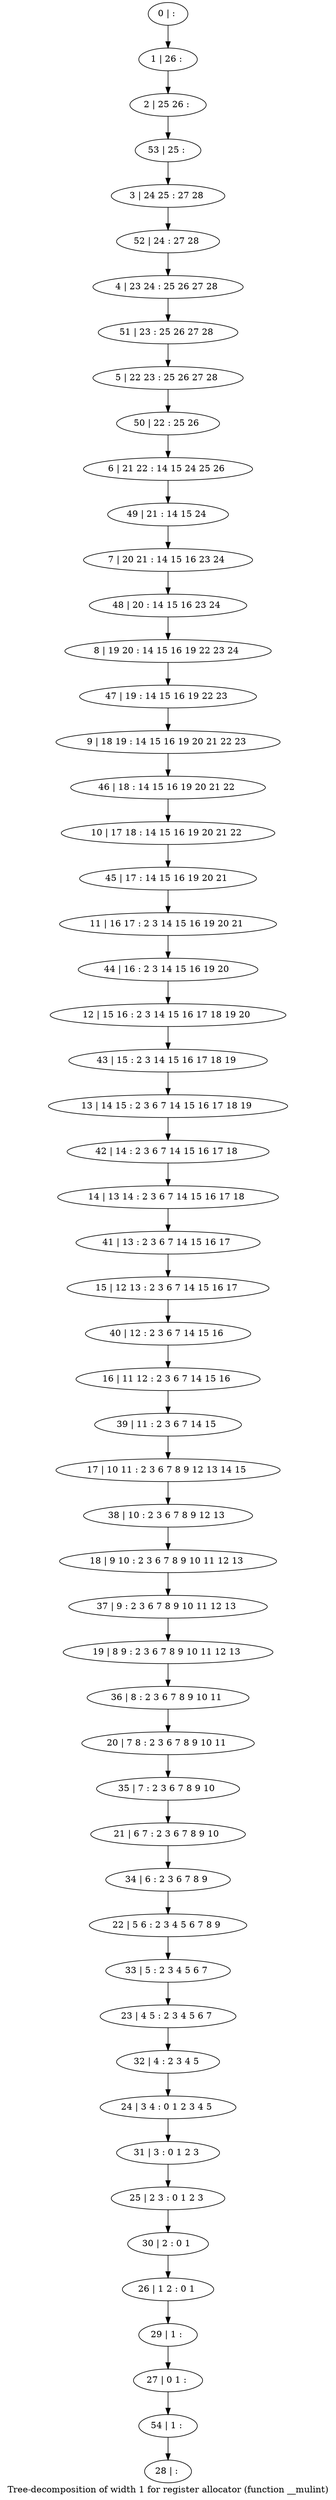 digraph G {
graph [label="Tree-decomposition of width 1 for register allocator (function __mulint)"]
0[label="0 | : "];
1[label="1 | 26 : "];
2[label="2 | 25 26 : "];
3[label="3 | 24 25 : 27 28 "];
4[label="4 | 23 24 : 25 26 27 28 "];
5[label="5 | 22 23 : 25 26 27 28 "];
6[label="6 | 21 22 : 14 15 24 25 26 "];
7[label="7 | 20 21 : 14 15 16 23 24 "];
8[label="8 | 19 20 : 14 15 16 19 22 23 24 "];
9[label="9 | 18 19 : 14 15 16 19 20 21 22 23 "];
10[label="10 | 17 18 : 14 15 16 19 20 21 22 "];
11[label="11 | 16 17 : 2 3 14 15 16 19 20 21 "];
12[label="12 | 15 16 : 2 3 14 15 16 17 18 19 20 "];
13[label="13 | 14 15 : 2 3 6 7 14 15 16 17 18 19 "];
14[label="14 | 13 14 : 2 3 6 7 14 15 16 17 18 "];
15[label="15 | 12 13 : 2 3 6 7 14 15 16 17 "];
16[label="16 | 11 12 : 2 3 6 7 14 15 16 "];
17[label="17 | 10 11 : 2 3 6 7 8 9 12 13 14 15 "];
18[label="18 | 9 10 : 2 3 6 7 8 9 10 11 12 13 "];
19[label="19 | 8 9 : 2 3 6 7 8 9 10 11 12 13 "];
20[label="20 | 7 8 : 2 3 6 7 8 9 10 11 "];
21[label="21 | 6 7 : 2 3 6 7 8 9 10 "];
22[label="22 | 5 6 : 2 3 4 5 6 7 8 9 "];
23[label="23 | 4 5 : 2 3 4 5 6 7 "];
24[label="24 | 3 4 : 0 1 2 3 4 5 "];
25[label="25 | 2 3 : 0 1 2 3 "];
26[label="26 | 1 2 : 0 1 "];
27[label="27 | 0 1 : "];
28[label="28 | : "];
29[label="29 | 1 : "];
30[label="30 | 2 : 0 1 "];
31[label="31 | 3 : 0 1 2 3 "];
32[label="32 | 4 : 2 3 4 5 "];
33[label="33 | 5 : 2 3 4 5 6 7 "];
34[label="34 | 6 : 2 3 6 7 8 9 "];
35[label="35 | 7 : 2 3 6 7 8 9 10 "];
36[label="36 | 8 : 2 3 6 7 8 9 10 11 "];
37[label="37 | 9 : 2 3 6 7 8 9 10 11 12 13 "];
38[label="38 | 10 : 2 3 6 7 8 9 12 13 "];
39[label="39 | 11 : 2 3 6 7 14 15 "];
40[label="40 | 12 : 2 3 6 7 14 15 16 "];
41[label="41 | 13 : 2 3 6 7 14 15 16 17 "];
42[label="42 | 14 : 2 3 6 7 14 15 16 17 18 "];
43[label="43 | 15 : 2 3 14 15 16 17 18 19 "];
44[label="44 | 16 : 2 3 14 15 16 19 20 "];
45[label="45 | 17 : 14 15 16 19 20 21 "];
46[label="46 | 18 : 14 15 16 19 20 21 22 "];
47[label="47 | 19 : 14 15 16 19 22 23 "];
48[label="48 | 20 : 14 15 16 23 24 "];
49[label="49 | 21 : 14 15 24 "];
50[label="50 | 22 : 25 26 "];
51[label="51 | 23 : 25 26 27 28 "];
52[label="52 | 24 : 27 28 "];
53[label="53 | 25 : "];
54[label="54 | 1 : "];
0->1 ;
1->2 ;
29->27 ;
26->29 ;
30->26 ;
25->30 ;
31->25 ;
24->31 ;
32->24 ;
23->32 ;
33->23 ;
22->33 ;
34->22 ;
21->34 ;
35->21 ;
20->35 ;
36->20 ;
19->36 ;
37->19 ;
18->37 ;
38->18 ;
17->38 ;
39->17 ;
16->39 ;
40->16 ;
15->40 ;
41->15 ;
14->41 ;
42->14 ;
13->42 ;
43->13 ;
12->43 ;
44->12 ;
11->44 ;
45->11 ;
10->45 ;
46->10 ;
9->46 ;
47->9 ;
8->47 ;
48->8 ;
7->48 ;
49->7 ;
6->49 ;
50->6 ;
5->50 ;
51->5 ;
4->51 ;
52->4 ;
3->52 ;
53->3 ;
2->53 ;
54->28 ;
27->54 ;
}
